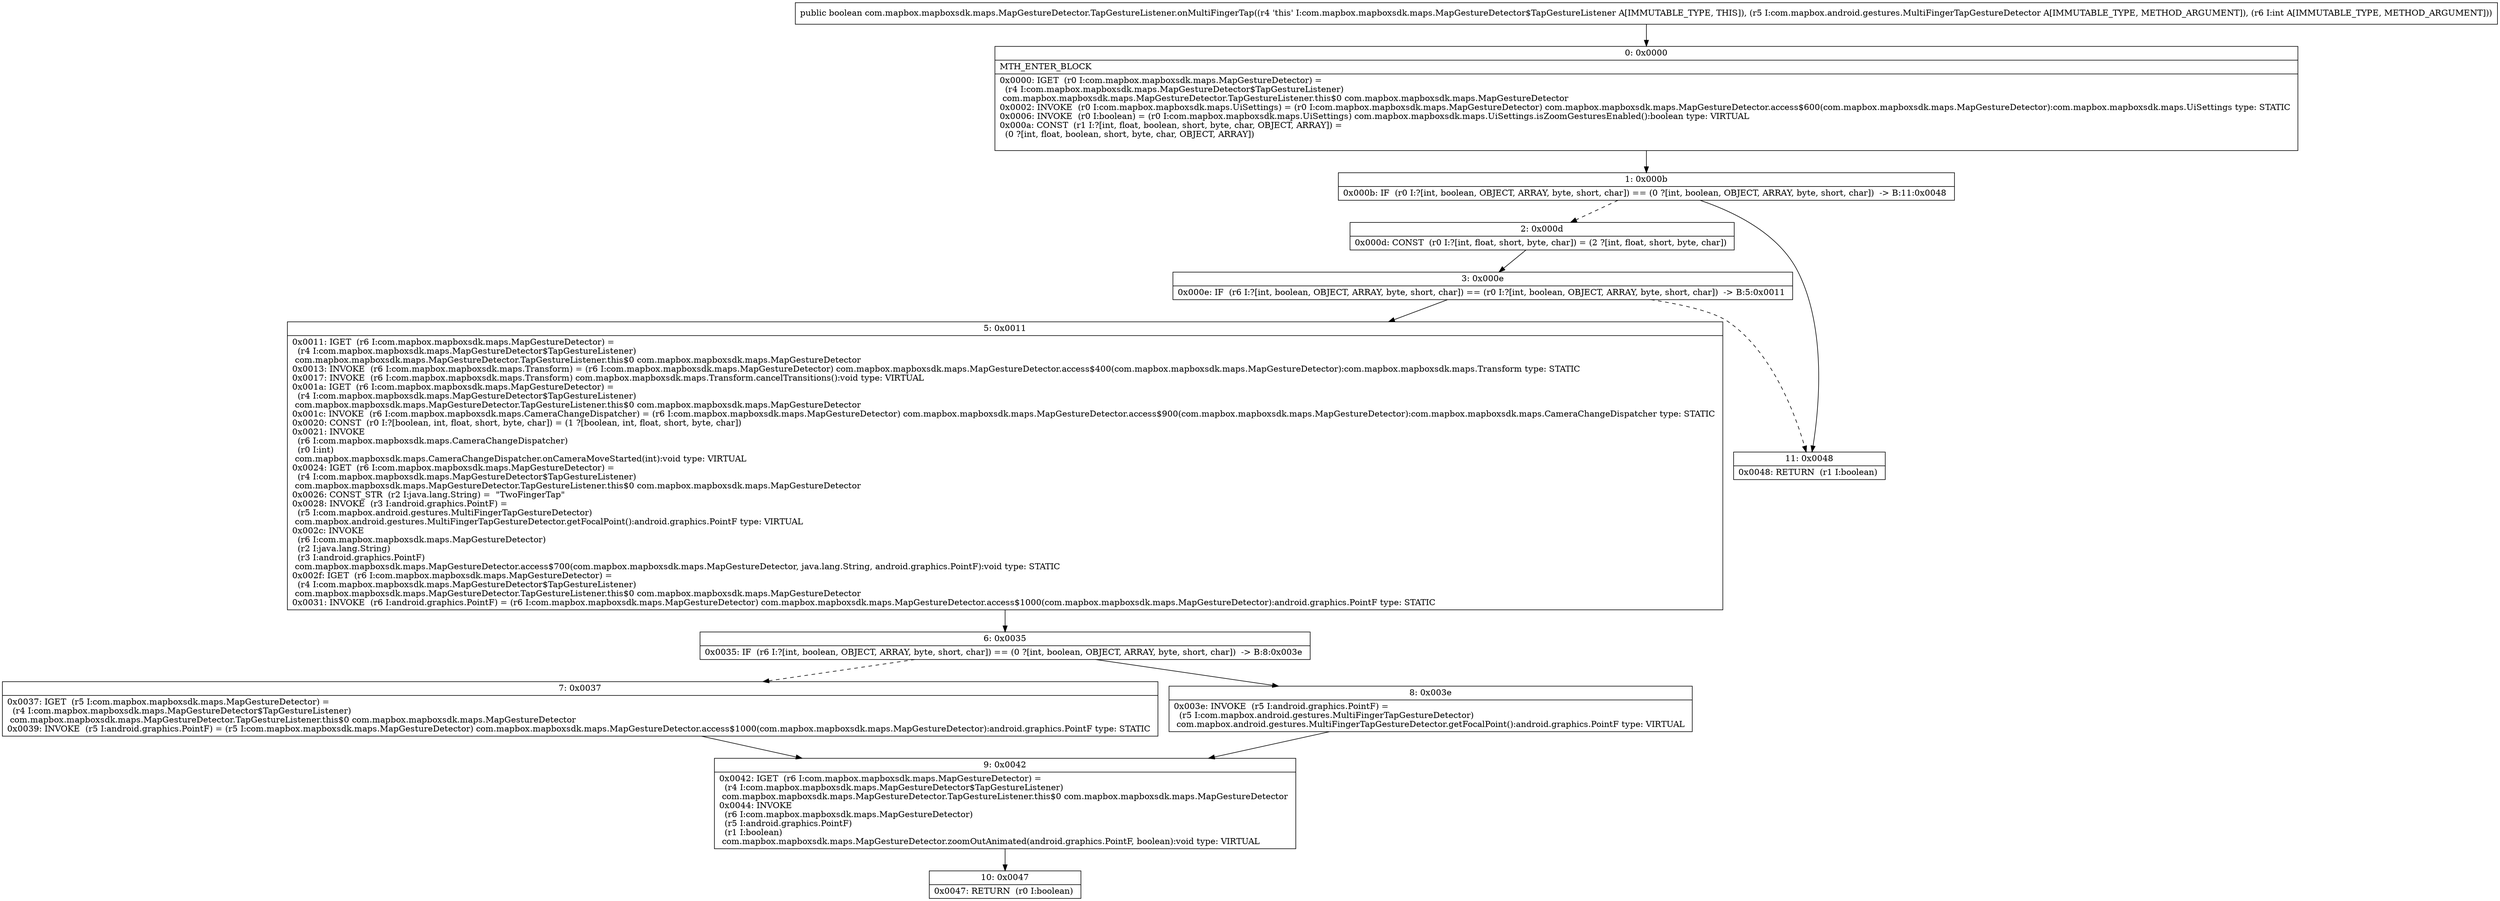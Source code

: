 digraph "CFG forcom.mapbox.mapboxsdk.maps.MapGestureDetector.TapGestureListener.onMultiFingerTap(Lcom\/mapbox\/android\/gestures\/MultiFingerTapGestureDetector;I)Z" {
Node_0 [shape=record,label="{0\:\ 0x0000|MTH_ENTER_BLOCK\l|0x0000: IGET  (r0 I:com.mapbox.mapboxsdk.maps.MapGestureDetector) = \l  (r4 I:com.mapbox.mapboxsdk.maps.MapGestureDetector$TapGestureListener)\l com.mapbox.mapboxsdk.maps.MapGestureDetector.TapGestureListener.this$0 com.mapbox.mapboxsdk.maps.MapGestureDetector \l0x0002: INVOKE  (r0 I:com.mapbox.mapboxsdk.maps.UiSettings) = (r0 I:com.mapbox.mapboxsdk.maps.MapGestureDetector) com.mapbox.mapboxsdk.maps.MapGestureDetector.access$600(com.mapbox.mapboxsdk.maps.MapGestureDetector):com.mapbox.mapboxsdk.maps.UiSettings type: STATIC \l0x0006: INVOKE  (r0 I:boolean) = (r0 I:com.mapbox.mapboxsdk.maps.UiSettings) com.mapbox.mapboxsdk.maps.UiSettings.isZoomGesturesEnabled():boolean type: VIRTUAL \l0x000a: CONST  (r1 I:?[int, float, boolean, short, byte, char, OBJECT, ARRAY]) = \l  (0 ?[int, float, boolean, short, byte, char, OBJECT, ARRAY])\l \l}"];
Node_1 [shape=record,label="{1\:\ 0x000b|0x000b: IF  (r0 I:?[int, boolean, OBJECT, ARRAY, byte, short, char]) == (0 ?[int, boolean, OBJECT, ARRAY, byte, short, char])  \-\> B:11:0x0048 \l}"];
Node_2 [shape=record,label="{2\:\ 0x000d|0x000d: CONST  (r0 I:?[int, float, short, byte, char]) = (2 ?[int, float, short, byte, char]) \l}"];
Node_3 [shape=record,label="{3\:\ 0x000e|0x000e: IF  (r6 I:?[int, boolean, OBJECT, ARRAY, byte, short, char]) == (r0 I:?[int, boolean, OBJECT, ARRAY, byte, short, char])  \-\> B:5:0x0011 \l}"];
Node_5 [shape=record,label="{5\:\ 0x0011|0x0011: IGET  (r6 I:com.mapbox.mapboxsdk.maps.MapGestureDetector) = \l  (r4 I:com.mapbox.mapboxsdk.maps.MapGestureDetector$TapGestureListener)\l com.mapbox.mapboxsdk.maps.MapGestureDetector.TapGestureListener.this$0 com.mapbox.mapboxsdk.maps.MapGestureDetector \l0x0013: INVOKE  (r6 I:com.mapbox.mapboxsdk.maps.Transform) = (r6 I:com.mapbox.mapboxsdk.maps.MapGestureDetector) com.mapbox.mapboxsdk.maps.MapGestureDetector.access$400(com.mapbox.mapboxsdk.maps.MapGestureDetector):com.mapbox.mapboxsdk.maps.Transform type: STATIC \l0x0017: INVOKE  (r6 I:com.mapbox.mapboxsdk.maps.Transform) com.mapbox.mapboxsdk.maps.Transform.cancelTransitions():void type: VIRTUAL \l0x001a: IGET  (r6 I:com.mapbox.mapboxsdk.maps.MapGestureDetector) = \l  (r4 I:com.mapbox.mapboxsdk.maps.MapGestureDetector$TapGestureListener)\l com.mapbox.mapboxsdk.maps.MapGestureDetector.TapGestureListener.this$0 com.mapbox.mapboxsdk.maps.MapGestureDetector \l0x001c: INVOKE  (r6 I:com.mapbox.mapboxsdk.maps.CameraChangeDispatcher) = (r6 I:com.mapbox.mapboxsdk.maps.MapGestureDetector) com.mapbox.mapboxsdk.maps.MapGestureDetector.access$900(com.mapbox.mapboxsdk.maps.MapGestureDetector):com.mapbox.mapboxsdk.maps.CameraChangeDispatcher type: STATIC \l0x0020: CONST  (r0 I:?[boolean, int, float, short, byte, char]) = (1 ?[boolean, int, float, short, byte, char]) \l0x0021: INVOKE  \l  (r6 I:com.mapbox.mapboxsdk.maps.CameraChangeDispatcher)\l  (r0 I:int)\l com.mapbox.mapboxsdk.maps.CameraChangeDispatcher.onCameraMoveStarted(int):void type: VIRTUAL \l0x0024: IGET  (r6 I:com.mapbox.mapboxsdk.maps.MapGestureDetector) = \l  (r4 I:com.mapbox.mapboxsdk.maps.MapGestureDetector$TapGestureListener)\l com.mapbox.mapboxsdk.maps.MapGestureDetector.TapGestureListener.this$0 com.mapbox.mapboxsdk.maps.MapGestureDetector \l0x0026: CONST_STR  (r2 I:java.lang.String) =  \"TwoFingerTap\" \l0x0028: INVOKE  (r3 I:android.graphics.PointF) = \l  (r5 I:com.mapbox.android.gestures.MultiFingerTapGestureDetector)\l com.mapbox.android.gestures.MultiFingerTapGestureDetector.getFocalPoint():android.graphics.PointF type: VIRTUAL \l0x002c: INVOKE  \l  (r6 I:com.mapbox.mapboxsdk.maps.MapGestureDetector)\l  (r2 I:java.lang.String)\l  (r3 I:android.graphics.PointF)\l com.mapbox.mapboxsdk.maps.MapGestureDetector.access$700(com.mapbox.mapboxsdk.maps.MapGestureDetector, java.lang.String, android.graphics.PointF):void type: STATIC \l0x002f: IGET  (r6 I:com.mapbox.mapboxsdk.maps.MapGestureDetector) = \l  (r4 I:com.mapbox.mapboxsdk.maps.MapGestureDetector$TapGestureListener)\l com.mapbox.mapboxsdk.maps.MapGestureDetector.TapGestureListener.this$0 com.mapbox.mapboxsdk.maps.MapGestureDetector \l0x0031: INVOKE  (r6 I:android.graphics.PointF) = (r6 I:com.mapbox.mapboxsdk.maps.MapGestureDetector) com.mapbox.mapboxsdk.maps.MapGestureDetector.access$1000(com.mapbox.mapboxsdk.maps.MapGestureDetector):android.graphics.PointF type: STATIC \l}"];
Node_6 [shape=record,label="{6\:\ 0x0035|0x0035: IF  (r6 I:?[int, boolean, OBJECT, ARRAY, byte, short, char]) == (0 ?[int, boolean, OBJECT, ARRAY, byte, short, char])  \-\> B:8:0x003e \l}"];
Node_7 [shape=record,label="{7\:\ 0x0037|0x0037: IGET  (r5 I:com.mapbox.mapboxsdk.maps.MapGestureDetector) = \l  (r4 I:com.mapbox.mapboxsdk.maps.MapGestureDetector$TapGestureListener)\l com.mapbox.mapboxsdk.maps.MapGestureDetector.TapGestureListener.this$0 com.mapbox.mapboxsdk.maps.MapGestureDetector \l0x0039: INVOKE  (r5 I:android.graphics.PointF) = (r5 I:com.mapbox.mapboxsdk.maps.MapGestureDetector) com.mapbox.mapboxsdk.maps.MapGestureDetector.access$1000(com.mapbox.mapboxsdk.maps.MapGestureDetector):android.graphics.PointF type: STATIC \l}"];
Node_8 [shape=record,label="{8\:\ 0x003e|0x003e: INVOKE  (r5 I:android.graphics.PointF) = \l  (r5 I:com.mapbox.android.gestures.MultiFingerTapGestureDetector)\l com.mapbox.android.gestures.MultiFingerTapGestureDetector.getFocalPoint():android.graphics.PointF type: VIRTUAL \l}"];
Node_9 [shape=record,label="{9\:\ 0x0042|0x0042: IGET  (r6 I:com.mapbox.mapboxsdk.maps.MapGestureDetector) = \l  (r4 I:com.mapbox.mapboxsdk.maps.MapGestureDetector$TapGestureListener)\l com.mapbox.mapboxsdk.maps.MapGestureDetector.TapGestureListener.this$0 com.mapbox.mapboxsdk.maps.MapGestureDetector \l0x0044: INVOKE  \l  (r6 I:com.mapbox.mapboxsdk.maps.MapGestureDetector)\l  (r5 I:android.graphics.PointF)\l  (r1 I:boolean)\l com.mapbox.mapboxsdk.maps.MapGestureDetector.zoomOutAnimated(android.graphics.PointF, boolean):void type: VIRTUAL \l}"];
Node_10 [shape=record,label="{10\:\ 0x0047|0x0047: RETURN  (r0 I:boolean) \l}"];
Node_11 [shape=record,label="{11\:\ 0x0048|0x0048: RETURN  (r1 I:boolean) \l}"];
MethodNode[shape=record,label="{public boolean com.mapbox.mapboxsdk.maps.MapGestureDetector.TapGestureListener.onMultiFingerTap((r4 'this' I:com.mapbox.mapboxsdk.maps.MapGestureDetector$TapGestureListener A[IMMUTABLE_TYPE, THIS]), (r5 I:com.mapbox.android.gestures.MultiFingerTapGestureDetector A[IMMUTABLE_TYPE, METHOD_ARGUMENT]), (r6 I:int A[IMMUTABLE_TYPE, METHOD_ARGUMENT])) }"];
MethodNode -> Node_0;
Node_0 -> Node_1;
Node_1 -> Node_2[style=dashed];
Node_1 -> Node_11;
Node_2 -> Node_3;
Node_3 -> Node_5;
Node_3 -> Node_11[style=dashed];
Node_5 -> Node_6;
Node_6 -> Node_7[style=dashed];
Node_6 -> Node_8;
Node_7 -> Node_9;
Node_8 -> Node_9;
Node_9 -> Node_10;
}

